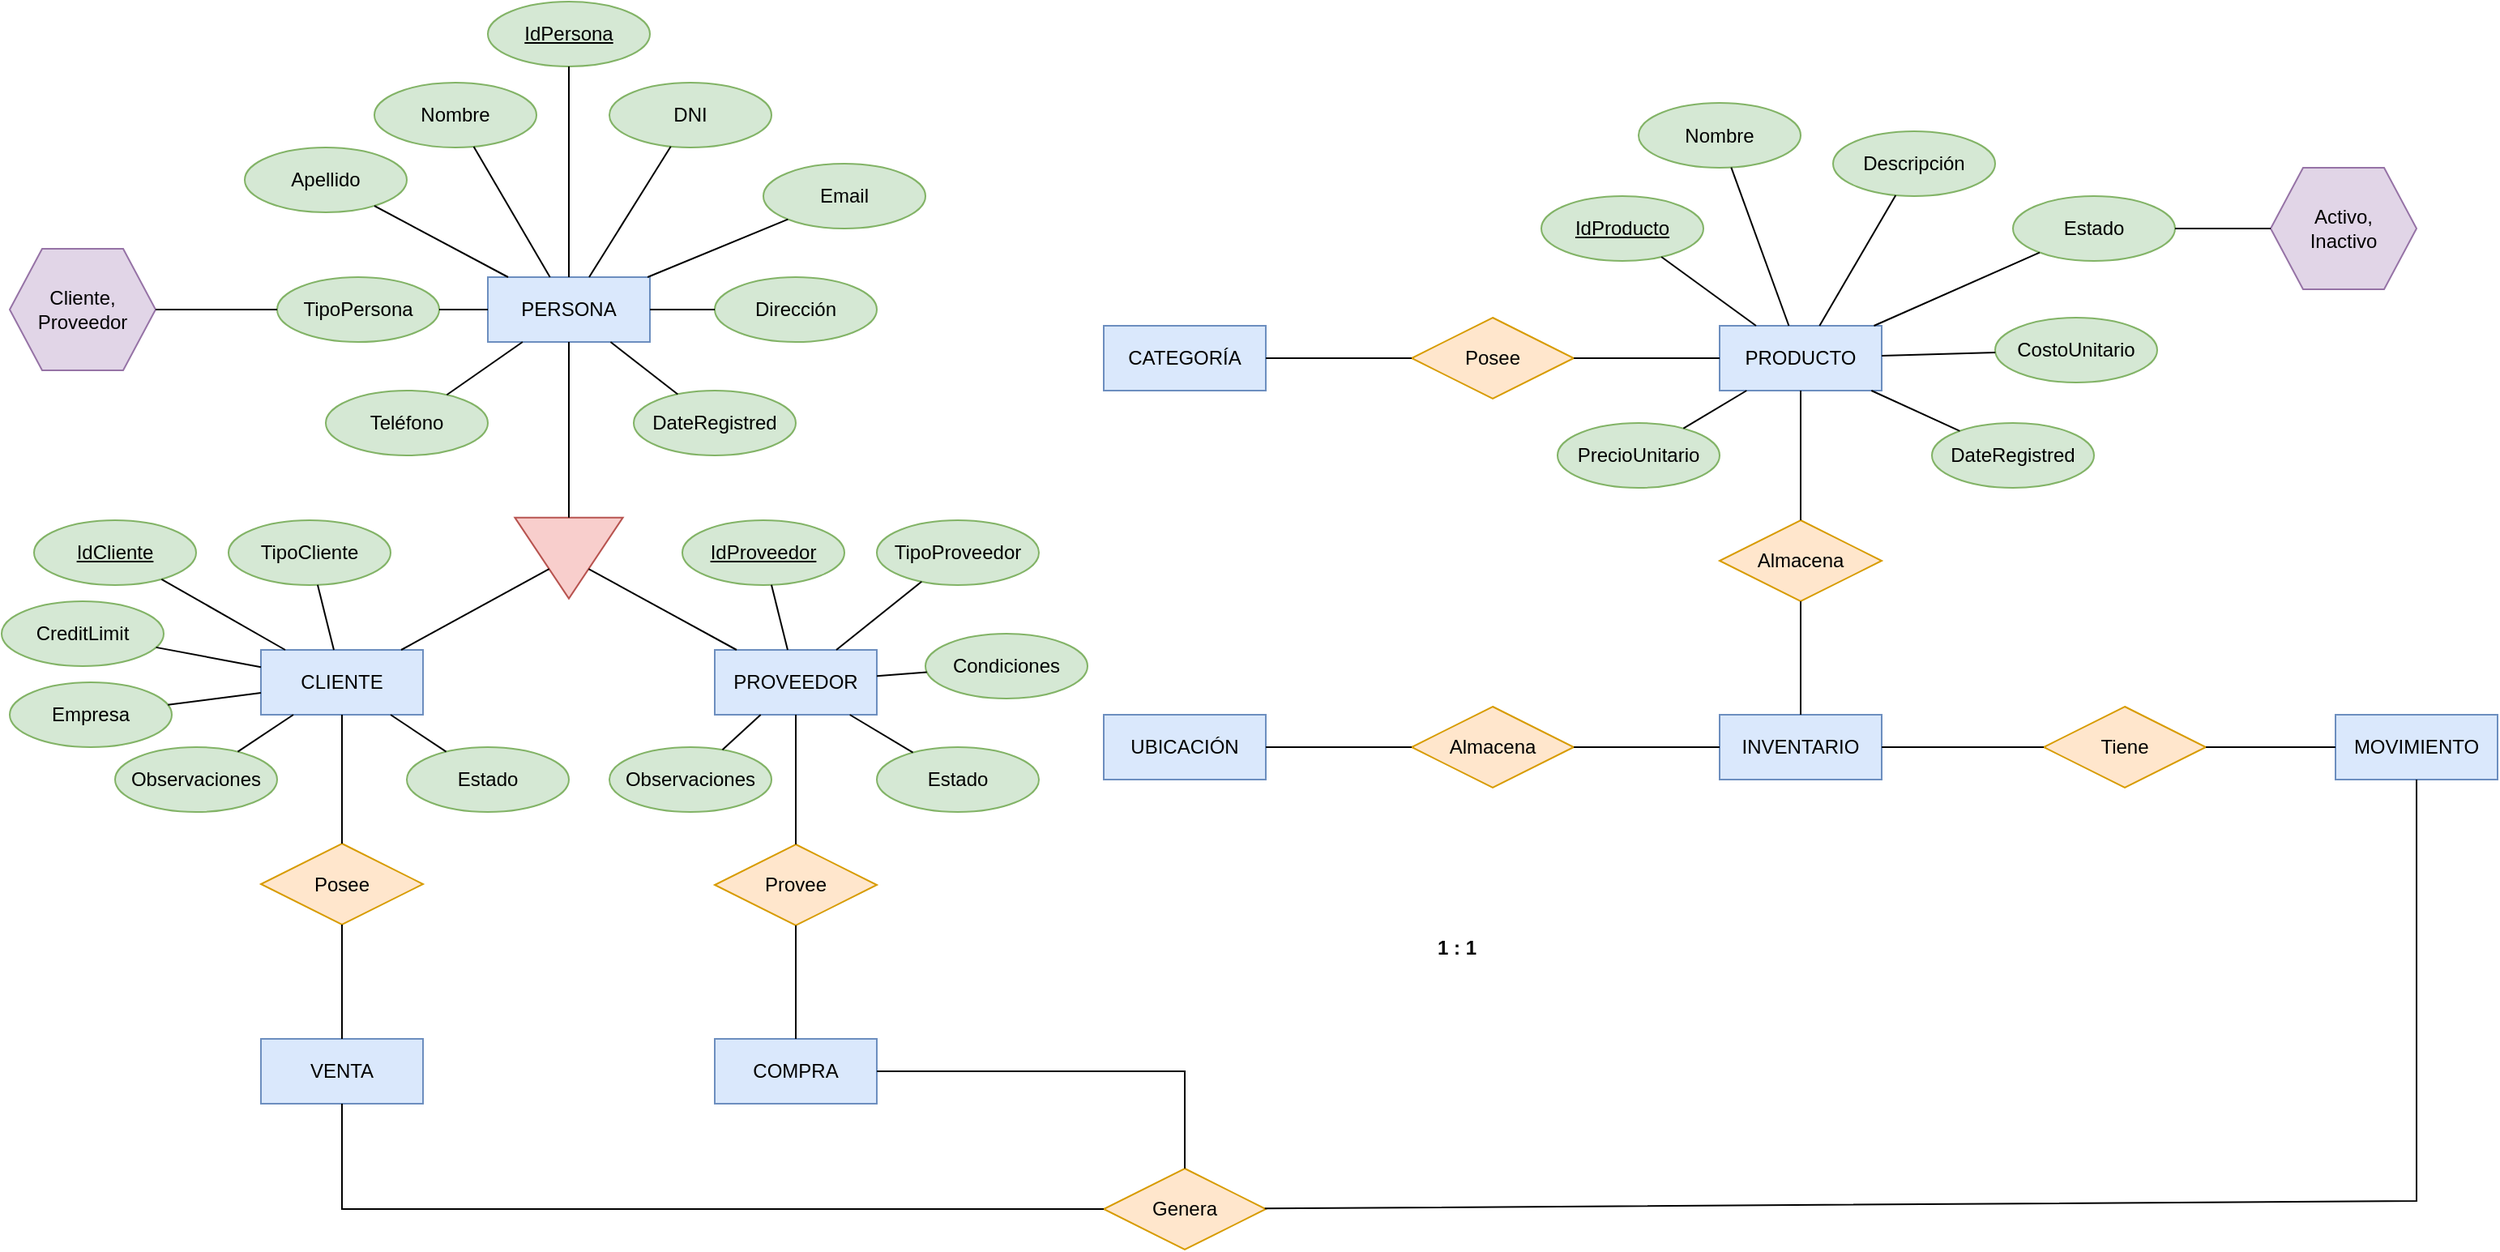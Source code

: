 <mxfile version="26.2.14">
  <diagram name="Página-1" id="IizV0ZKITarImfJM_A5O">
    <mxGraphModel dx="982" dy="695" grid="1" gridSize="10" guides="1" tooltips="1" connect="1" arrows="1" fold="1" page="1" pageScale="1" pageWidth="827" pageHeight="1169" math="0" shadow="0">
      <root>
        <mxCell id="0" />
        <mxCell id="1" parent="0" />
        <mxCell id="AASYkf402rb6I2aHNUHm-3" value="PERSONA" style="whiteSpace=wrap;html=1;align=center;fillColor=#dae8fc;strokeColor=#6c8ebf;" parent="1" vertex="1">
          <mxGeometry x="300" y="210" width="100" height="40" as="geometry" />
        </mxCell>
        <mxCell id="AASYkf402rb6I2aHNUHm-46" value="Almacena" style="shape=rhombus;perimeter=rhombusPerimeter;whiteSpace=wrap;html=1;align=center;fillColor=#ffe6cc;strokeColor=#d79b00;" parent="1" vertex="1">
          <mxGeometry x="870" y="475" width="100" height="50" as="geometry" />
        </mxCell>
        <mxCell id="AASYkf402rb6I2aHNUHm-51" value="&lt;b&gt;1 : 1&lt;/b&gt;" style="text;strokeColor=none;fillColor=none;spacingLeft=4;spacingRight=4;overflow=hidden;rotatable=0;points=[[0,0.5],[1,0.5]];portConstraint=eastwest;fontSize=12;whiteSpace=wrap;html=1;" parent="1" vertex="1">
          <mxGeometry x="880" y="609.5" width="40" height="30" as="geometry" />
        </mxCell>
        <mxCell id="AASYkf402rb6I2aHNUHm-61" value="TipoCliente" style="ellipse;whiteSpace=wrap;html=1;align=center;fillColor=#d5e8d4;strokeColor=#82b366;" parent="1" vertex="1">
          <mxGeometry x="140" y="360" width="100" height="40" as="geometry" />
        </mxCell>
        <mxCell id="A7rjeZ72b8iRB3e_D9d8-1" value="CLIENTE" style="whiteSpace=wrap;html=1;align=center;fillColor=#dae8fc;strokeColor=#6c8ebf;" vertex="1" parent="1">
          <mxGeometry x="160" y="440" width="100" height="40" as="geometry" />
        </mxCell>
        <mxCell id="A7rjeZ72b8iRB3e_D9d8-2" value="PROVEEDOR" style="whiteSpace=wrap;html=1;align=center;fillColor=#dae8fc;strokeColor=#6c8ebf;" vertex="1" parent="1">
          <mxGeometry x="440" y="440" width="100" height="40" as="geometry" />
        </mxCell>
        <mxCell id="A7rjeZ72b8iRB3e_D9d8-3" value="PRODUCTO" style="whiteSpace=wrap;html=1;align=center;fillColor=#dae8fc;strokeColor=#6c8ebf;" vertex="1" parent="1">
          <mxGeometry x="1060" y="240" width="100" height="40" as="geometry" />
        </mxCell>
        <mxCell id="A7rjeZ72b8iRB3e_D9d8-4" value="INVENTARIO" style="whiteSpace=wrap;html=1;align=center;fillColor=#dae8fc;strokeColor=#6c8ebf;" vertex="1" parent="1">
          <mxGeometry x="1060" y="480" width="100" height="40" as="geometry" />
        </mxCell>
        <mxCell id="A7rjeZ72b8iRB3e_D9d8-5" value="MOVIMIENTO" style="whiteSpace=wrap;html=1;align=center;fillColor=#dae8fc;strokeColor=#6c8ebf;" vertex="1" parent="1">
          <mxGeometry x="1440" y="480" width="100" height="40" as="geometry" />
        </mxCell>
        <mxCell id="A7rjeZ72b8iRB3e_D9d8-6" value="CATEGORÍA" style="whiteSpace=wrap;html=1;align=center;fillColor=#dae8fc;strokeColor=#6c8ebf;" vertex="1" parent="1">
          <mxGeometry x="680" y="240" width="100" height="40" as="geometry" />
        </mxCell>
        <mxCell id="A7rjeZ72b8iRB3e_D9d8-7" value="UBICACIÓN" style="whiteSpace=wrap;html=1;align=center;fillColor=#dae8fc;strokeColor=#6c8ebf;" vertex="1" parent="1">
          <mxGeometry x="680" y="480" width="100" height="40" as="geometry" />
        </mxCell>
        <mxCell id="A7rjeZ72b8iRB3e_D9d8-8" value="COMPRA" style="whiteSpace=wrap;html=1;align=center;fillColor=#dae8fc;strokeColor=#6c8ebf;" vertex="1" parent="1">
          <mxGeometry x="440" y="680" width="100" height="40" as="geometry" />
        </mxCell>
        <mxCell id="A7rjeZ72b8iRB3e_D9d8-9" value="VENTA" style="whiteSpace=wrap;html=1;align=center;fillColor=#dae8fc;strokeColor=#6c8ebf;" vertex="1" parent="1">
          <mxGeometry x="160" y="680" width="100" height="40" as="geometry" />
        </mxCell>
        <mxCell id="A7rjeZ72b8iRB3e_D9d8-10" value="" style="triangle;whiteSpace=wrap;html=1;rotation=90;fillColor=#f8cecc;strokeColor=#b85450;" vertex="1" parent="1">
          <mxGeometry x="325" y="350.0" width="50" height="66.67" as="geometry" />
        </mxCell>
        <mxCell id="A7rjeZ72b8iRB3e_D9d8-11" value="" style="endArrow=none;html=1;rounded=0;" edge="1" parent="1" source="AASYkf402rb6I2aHNUHm-3" target="A7rjeZ72b8iRB3e_D9d8-10">
          <mxGeometry relative="1" as="geometry">
            <mxPoint x="410" y="350" as="sourcePoint" />
            <mxPoint x="570" y="350" as="targetPoint" />
          </mxGeometry>
        </mxCell>
        <mxCell id="A7rjeZ72b8iRB3e_D9d8-12" value="" style="endArrow=none;html=1;rounded=0;" edge="1" parent="1" source="A7rjeZ72b8iRB3e_D9d8-1" target="A7rjeZ72b8iRB3e_D9d8-10">
          <mxGeometry relative="1" as="geometry">
            <mxPoint x="230" y="380" as="sourcePoint" />
            <mxPoint x="390" y="380" as="targetPoint" />
          </mxGeometry>
        </mxCell>
        <mxCell id="A7rjeZ72b8iRB3e_D9d8-13" value="" style="endArrow=none;html=1;rounded=0;" edge="1" parent="1" source="A7rjeZ72b8iRB3e_D9d8-10" target="A7rjeZ72b8iRB3e_D9d8-2">
          <mxGeometry relative="1" as="geometry">
            <mxPoint x="390" y="450" as="sourcePoint" />
            <mxPoint x="550" y="450" as="targetPoint" />
          </mxGeometry>
        </mxCell>
        <mxCell id="A7rjeZ72b8iRB3e_D9d8-14" value="Posee" style="shape=rhombus;perimeter=rhombusPerimeter;whiteSpace=wrap;html=1;align=center;fillColor=#ffe6cc;strokeColor=#d79b00;" vertex="1" parent="1">
          <mxGeometry x="160" y="559.5" width="100" height="50" as="geometry" />
        </mxCell>
        <mxCell id="A7rjeZ72b8iRB3e_D9d8-15" value="" style="endArrow=none;html=1;rounded=0;" edge="1" parent="1" source="A7rjeZ72b8iRB3e_D9d8-1" target="A7rjeZ72b8iRB3e_D9d8-14">
          <mxGeometry relative="1" as="geometry">
            <mxPoint x="210" y="520" as="sourcePoint" />
            <mxPoint x="370" y="520" as="targetPoint" />
          </mxGeometry>
        </mxCell>
        <mxCell id="A7rjeZ72b8iRB3e_D9d8-16" value="" style="endArrow=none;html=1;rounded=0;" edge="1" parent="1" source="A7rjeZ72b8iRB3e_D9d8-14" target="A7rjeZ72b8iRB3e_D9d8-9">
          <mxGeometry relative="1" as="geometry">
            <mxPoint x="400" y="540" as="sourcePoint" />
            <mxPoint x="560" y="540" as="targetPoint" />
          </mxGeometry>
        </mxCell>
        <mxCell id="A7rjeZ72b8iRB3e_D9d8-17" value="Provee" style="shape=rhombus;perimeter=rhombusPerimeter;whiteSpace=wrap;html=1;align=center;fillColor=#ffe6cc;strokeColor=#d79b00;" vertex="1" parent="1">
          <mxGeometry x="440" y="560" width="100" height="50" as="geometry" />
        </mxCell>
        <mxCell id="A7rjeZ72b8iRB3e_D9d8-18" value="" style="endArrow=none;html=1;rounded=0;" edge="1" parent="1" source="A7rjeZ72b8iRB3e_D9d8-2" target="A7rjeZ72b8iRB3e_D9d8-17">
          <mxGeometry relative="1" as="geometry">
            <mxPoint x="490" y="510" as="sourcePoint" />
            <mxPoint x="650" y="510" as="targetPoint" />
          </mxGeometry>
        </mxCell>
        <mxCell id="A7rjeZ72b8iRB3e_D9d8-19" value="" style="endArrow=none;html=1;rounded=0;" edge="1" parent="1" source="A7rjeZ72b8iRB3e_D9d8-17" target="A7rjeZ72b8iRB3e_D9d8-8">
          <mxGeometry relative="1" as="geometry">
            <mxPoint x="610" y="620" as="sourcePoint" />
            <mxPoint x="770" y="620" as="targetPoint" />
          </mxGeometry>
        </mxCell>
        <mxCell id="A7rjeZ72b8iRB3e_D9d8-20" value="Posee" style="shape=rhombus;perimeter=rhombusPerimeter;whiteSpace=wrap;html=1;align=center;fillColor=#ffe6cc;strokeColor=#d79b00;" vertex="1" parent="1">
          <mxGeometry x="870" y="235" width="100" height="50" as="geometry" />
        </mxCell>
        <mxCell id="A7rjeZ72b8iRB3e_D9d8-21" value="" style="endArrow=none;html=1;rounded=0;" edge="1" parent="1" source="A7rjeZ72b8iRB3e_D9d8-6" target="A7rjeZ72b8iRB3e_D9d8-20">
          <mxGeometry relative="1" as="geometry">
            <mxPoint x="770" y="340" as="sourcePoint" />
            <mxPoint x="930" y="340" as="targetPoint" />
          </mxGeometry>
        </mxCell>
        <mxCell id="A7rjeZ72b8iRB3e_D9d8-22" value="" style="endArrow=none;html=1;rounded=0;" edge="1" parent="1" source="A7rjeZ72b8iRB3e_D9d8-20" target="A7rjeZ72b8iRB3e_D9d8-3">
          <mxGeometry relative="1" as="geometry">
            <mxPoint x="920" y="560" as="sourcePoint" />
            <mxPoint x="1080" y="560" as="targetPoint" />
          </mxGeometry>
        </mxCell>
        <mxCell id="A7rjeZ72b8iRB3e_D9d8-23" value="Almacena" style="shape=rhombus;perimeter=rhombusPerimeter;whiteSpace=wrap;html=1;align=center;fillColor=#ffe6cc;strokeColor=#d79b00;" vertex="1" parent="1">
          <mxGeometry x="1060" y="360" width="100" height="50" as="geometry" />
        </mxCell>
        <mxCell id="A7rjeZ72b8iRB3e_D9d8-24" value="" style="endArrow=none;html=1;rounded=0;" edge="1" parent="1" source="A7rjeZ72b8iRB3e_D9d8-3" target="A7rjeZ72b8iRB3e_D9d8-23">
          <mxGeometry relative="1" as="geometry">
            <mxPoint x="1120" y="310" as="sourcePoint" />
            <mxPoint x="1280" y="310" as="targetPoint" />
          </mxGeometry>
        </mxCell>
        <mxCell id="A7rjeZ72b8iRB3e_D9d8-25" value="" style="endArrow=none;html=1;rounded=0;" edge="1" parent="1" source="A7rjeZ72b8iRB3e_D9d8-23" target="A7rjeZ72b8iRB3e_D9d8-4">
          <mxGeometry relative="1" as="geometry">
            <mxPoint x="1110" y="440" as="sourcePoint" />
            <mxPoint x="1270" y="440" as="targetPoint" />
          </mxGeometry>
        </mxCell>
        <mxCell id="A7rjeZ72b8iRB3e_D9d8-26" value="Tiene" style="shape=rhombus;perimeter=rhombusPerimeter;whiteSpace=wrap;html=1;align=center;fillColor=#ffe6cc;strokeColor=#d79b00;" vertex="1" parent="1">
          <mxGeometry x="1260" y="475" width="100" height="50" as="geometry" />
        </mxCell>
        <mxCell id="A7rjeZ72b8iRB3e_D9d8-27" value="" style="endArrow=none;html=1;rounded=0;" edge="1" parent="1" source="A7rjeZ72b8iRB3e_D9d8-4" target="A7rjeZ72b8iRB3e_D9d8-26">
          <mxGeometry relative="1" as="geometry">
            <mxPoint x="1180" y="560" as="sourcePoint" />
            <mxPoint x="1340" y="560" as="targetPoint" />
          </mxGeometry>
        </mxCell>
        <mxCell id="A7rjeZ72b8iRB3e_D9d8-28" value="" style="endArrow=none;html=1;rounded=0;" edge="1" parent="1" source="A7rjeZ72b8iRB3e_D9d8-26" target="A7rjeZ72b8iRB3e_D9d8-5">
          <mxGeometry relative="1" as="geometry">
            <mxPoint x="1310" y="590" as="sourcePoint" />
            <mxPoint x="1470" y="590" as="targetPoint" />
          </mxGeometry>
        </mxCell>
        <mxCell id="A7rjeZ72b8iRB3e_D9d8-29" value="Genera" style="shape=rhombus;perimeter=rhombusPerimeter;whiteSpace=wrap;html=1;align=center;fillColor=#ffe6cc;strokeColor=#d79b00;" vertex="1" parent="1">
          <mxGeometry x="680" y="760" width="100" height="50" as="geometry" />
        </mxCell>
        <mxCell id="A7rjeZ72b8iRB3e_D9d8-30" value="" style="endArrow=none;html=1;rounded=0;" edge="1" parent="1" source="A7rjeZ72b8iRB3e_D9d8-9" target="A7rjeZ72b8iRB3e_D9d8-29">
          <mxGeometry relative="1" as="geometry">
            <mxPoint x="410" y="800" as="sourcePoint" />
            <mxPoint x="570" y="800" as="targetPoint" />
            <Array as="points">
              <mxPoint x="210" y="785" />
            </Array>
          </mxGeometry>
        </mxCell>
        <mxCell id="A7rjeZ72b8iRB3e_D9d8-31" value="" style="endArrow=none;html=1;rounded=0;" edge="1" parent="1" source="A7rjeZ72b8iRB3e_D9d8-29" target="A7rjeZ72b8iRB3e_D9d8-5">
          <mxGeometry relative="1" as="geometry">
            <mxPoint x="1040" y="810" as="sourcePoint" />
            <mxPoint x="1200" y="810" as="targetPoint" />
            <Array as="points">
              <mxPoint x="1490" y="780" />
            </Array>
          </mxGeometry>
        </mxCell>
        <mxCell id="A7rjeZ72b8iRB3e_D9d8-32" value="" style="endArrow=none;html=1;rounded=0;" edge="1" parent="1" source="A7rjeZ72b8iRB3e_D9d8-8" target="A7rjeZ72b8iRB3e_D9d8-29">
          <mxGeometry relative="1" as="geometry">
            <mxPoint x="590" y="700" as="sourcePoint" />
            <mxPoint x="750" y="700" as="targetPoint" />
            <Array as="points">
              <mxPoint x="730" y="700" />
            </Array>
          </mxGeometry>
        </mxCell>
        <mxCell id="A7rjeZ72b8iRB3e_D9d8-33" value="" style="endArrow=none;html=1;rounded=0;" edge="1" parent="1" source="A7rjeZ72b8iRB3e_D9d8-7" target="AASYkf402rb6I2aHNUHm-46">
          <mxGeometry relative="1" as="geometry">
            <mxPoint x="920" y="640" as="sourcePoint" />
            <mxPoint x="1080" y="640" as="targetPoint" />
          </mxGeometry>
        </mxCell>
        <mxCell id="A7rjeZ72b8iRB3e_D9d8-34" value="" style="endArrow=none;html=1;rounded=0;" edge="1" parent="1" source="AASYkf402rb6I2aHNUHm-46" target="A7rjeZ72b8iRB3e_D9d8-4">
          <mxGeometry relative="1" as="geometry">
            <mxPoint x="970" y="590" as="sourcePoint" />
            <mxPoint x="1130" y="590" as="targetPoint" />
          </mxGeometry>
        </mxCell>
        <mxCell id="A7rjeZ72b8iRB3e_D9d8-35" value="IdPersona" style="ellipse;whiteSpace=wrap;html=1;align=center;fontStyle=4;fillColor=#d5e8d4;strokeColor=#82b366;" vertex="1" parent="1">
          <mxGeometry x="300" y="40" width="100" height="40" as="geometry" />
        </mxCell>
        <mxCell id="A7rjeZ72b8iRB3e_D9d8-36" value="Nombre" style="ellipse;whiteSpace=wrap;html=1;align=center;fillColor=#d5e8d4;strokeColor=#82b366;" vertex="1" parent="1">
          <mxGeometry x="230" y="90" width="100" height="40" as="geometry" />
        </mxCell>
        <mxCell id="A7rjeZ72b8iRB3e_D9d8-37" value="Apellido" style="ellipse;whiteSpace=wrap;html=1;align=center;fillColor=#d5e8d4;strokeColor=#82b366;" vertex="1" parent="1">
          <mxGeometry x="150" y="130" width="100" height="40" as="geometry" />
        </mxCell>
        <mxCell id="A7rjeZ72b8iRB3e_D9d8-38" value="DNI" style="ellipse;whiteSpace=wrap;html=1;align=center;fillColor=#d5e8d4;strokeColor=#82b366;" vertex="1" parent="1">
          <mxGeometry x="375" y="90" width="100" height="40" as="geometry" />
        </mxCell>
        <mxCell id="A7rjeZ72b8iRB3e_D9d8-39" value="Email" style="ellipse;whiteSpace=wrap;html=1;align=center;fillColor=#d5e8d4;strokeColor=#82b366;" vertex="1" parent="1">
          <mxGeometry x="470" y="140" width="100" height="40" as="geometry" />
        </mxCell>
        <mxCell id="A7rjeZ72b8iRB3e_D9d8-40" value="Teléfono" style="ellipse;whiteSpace=wrap;html=1;align=center;fillColor=#d5e8d4;strokeColor=#82b366;" vertex="1" parent="1">
          <mxGeometry x="200" y="280" width="100" height="40" as="geometry" />
        </mxCell>
        <mxCell id="A7rjeZ72b8iRB3e_D9d8-41" value="Dirección" style="ellipse;whiteSpace=wrap;html=1;align=center;fillColor=#d5e8d4;strokeColor=#82b366;" vertex="1" parent="1">
          <mxGeometry x="440" y="210" width="100" height="40" as="geometry" />
        </mxCell>
        <mxCell id="A7rjeZ72b8iRB3e_D9d8-42" value="DateRegistred" style="ellipse;whiteSpace=wrap;html=1;align=center;fillColor=#d5e8d4;strokeColor=#82b366;" vertex="1" parent="1">
          <mxGeometry x="390" y="280" width="100" height="40" as="geometry" />
        </mxCell>
        <mxCell id="A7rjeZ72b8iRB3e_D9d8-45" value="TipoPersona" style="ellipse;whiteSpace=wrap;html=1;align=center;fillColor=#d5e8d4;strokeColor=#82b366;" vertex="1" parent="1">
          <mxGeometry x="170" y="210" width="100" height="40" as="geometry" />
        </mxCell>
        <mxCell id="A7rjeZ72b8iRB3e_D9d8-46" value="" style="endArrow=none;html=1;rounded=0;" edge="1" parent="1" source="AASYkf402rb6I2aHNUHm-3" target="A7rjeZ72b8iRB3e_D9d8-35">
          <mxGeometry relative="1" as="geometry">
            <mxPoint x="320" y="120" as="sourcePoint" />
            <mxPoint x="480" y="120" as="targetPoint" />
          </mxGeometry>
        </mxCell>
        <mxCell id="A7rjeZ72b8iRB3e_D9d8-47" value="" style="endArrow=none;html=1;rounded=0;" edge="1" parent="1" source="A7rjeZ72b8iRB3e_D9d8-36" target="AASYkf402rb6I2aHNUHm-3">
          <mxGeometry relative="1" as="geometry">
            <mxPoint x="260" y="120" as="sourcePoint" />
            <mxPoint x="420" y="120" as="targetPoint" />
          </mxGeometry>
        </mxCell>
        <mxCell id="A7rjeZ72b8iRB3e_D9d8-48" value="" style="endArrow=none;html=1;rounded=0;" edge="1" parent="1" source="A7rjeZ72b8iRB3e_D9d8-37" target="AASYkf402rb6I2aHNUHm-3">
          <mxGeometry relative="1" as="geometry">
            <mxPoint x="240" y="180" as="sourcePoint" />
            <mxPoint x="400" y="180" as="targetPoint" />
          </mxGeometry>
        </mxCell>
        <mxCell id="A7rjeZ72b8iRB3e_D9d8-49" value="" style="endArrow=none;html=1;rounded=0;" edge="1" parent="1" source="A7rjeZ72b8iRB3e_D9d8-40" target="AASYkf402rb6I2aHNUHm-3">
          <mxGeometry relative="1" as="geometry">
            <mxPoint x="160" y="210" as="sourcePoint" />
            <mxPoint x="320" y="210" as="targetPoint" />
          </mxGeometry>
        </mxCell>
        <mxCell id="A7rjeZ72b8iRB3e_D9d8-50" value="" style="endArrow=none;html=1;rounded=0;" edge="1" parent="1" source="A7rjeZ72b8iRB3e_D9d8-45" target="AASYkf402rb6I2aHNUHm-3">
          <mxGeometry relative="1" as="geometry">
            <mxPoint x="310" y="300" as="sourcePoint" />
            <mxPoint x="470" y="300" as="targetPoint" />
          </mxGeometry>
        </mxCell>
        <mxCell id="A7rjeZ72b8iRB3e_D9d8-51" value="" style="endArrow=none;html=1;rounded=0;" edge="1" parent="1" source="AASYkf402rb6I2aHNUHm-3" target="A7rjeZ72b8iRB3e_D9d8-38">
          <mxGeometry relative="1" as="geometry">
            <mxPoint x="400" y="170" as="sourcePoint" />
            <mxPoint x="560" y="170" as="targetPoint" />
          </mxGeometry>
        </mxCell>
        <mxCell id="A7rjeZ72b8iRB3e_D9d8-52" value="" style="endArrow=none;html=1;rounded=0;" edge="1" parent="1" source="AASYkf402rb6I2aHNUHm-3" target="A7rjeZ72b8iRB3e_D9d8-39">
          <mxGeometry relative="1" as="geometry">
            <mxPoint x="420" y="190" as="sourcePoint" />
            <mxPoint x="580" y="190" as="targetPoint" />
          </mxGeometry>
        </mxCell>
        <mxCell id="A7rjeZ72b8iRB3e_D9d8-53" value="" style="endArrow=none;html=1;rounded=0;" edge="1" parent="1" source="AASYkf402rb6I2aHNUHm-3" target="A7rjeZ72b8iRB3e_D9d8-41">
          <mxGeometry relative="1" as="geometry">
            <mxPoint x="460" y="250" as="sourcePoint" />
            <mxPoint x="620" y="250" as="targetPoint" />
          </mxGeometry>
        </mxCell>
        <mxCell id="A7rjeZ72b8iRB3e_D9d8-54" value="" style="endArrow=none;html=1;rounded=0;" edge="1" parent="1" source="AASYkf402rb6I2aHNUHm-3" target="A7rjeZ72b8iRB3e_D9d8-42">
          <mxGeometry relative="1" as="geometry">
            <mxPoint x="390" y="280" as="sourcePoint" />
            <mxPoint x="550" y="280" as="targetPoint" />
          </mxGeometry>
        </mxCell>
        <mxCell id="A7rjeZ72b8iRB3e_D9d8-55" value="IdCliente" style="ellipse;whiteSpace=wrap;html=1;align=center;fontStyle=4;fillColor=#d5e8d4;strokeColor=#82b366;" vertex="1" parent="1">
          <mxGeometry x="20" y="360" width="100" height="40" as="geometry" />
        </mxCell>
        <mxCell id="A7rjeZ72b8iRB3e_D9d8-57" value="Cliente,&lt;div&gt;Proveedor&lt;/div&gt;" style="shape=hexagon;perimeter=hexagonPerimeter2;whiteSpace=wrap;html=1;fixedSize=1;fillColor=#e1d5e7;strokeColor=#9673a6;" vertex="1" parent="1">
          <mxGeometry x="5" y="192.5" width="90" height="75" as="geometry" />
        </mxCell>
        <mxCell id="A7rjeZ72b8iRB3e_D9d8-58" value="" style="endArrow=none;html=1;rounded=0;" edge="1" parent="1" source="A7rjeZ72b8iRB3e_D9d8-57" target="A7rjeZ72b8iRB3e_D9d8-45">
          <mxGeometry relative="1" as="geometry">
            <mxPoint x="100" y="280" as="sourcePoint" />
            <mxPoint x="260" y="280" as="targetPoint" />
          </mxGeometry>
        </mxCell>
        <mxCell id="A7rjeZ72b8iRB3e_D9d8-59" value="CreditLimit" style="ellipse;whiteSpace=wrap;html=1;align=center;fillColor=#d5e8d4;strokeColor=#82b366;" vertex="1" parent="1">
          <mxGeometry y="410" width="100" height="40" as="geometry" />
        </mxCell>
        <mxCell id="A7rjeZ72b8iRB3e_D9d8-60" value="Empresa" style="ellipse;whiteSpace=wrap;html=1;align=center;fillColor=#d5e8d4;strokeColor=#82b366;" vertex="1" parent="1">
          <mxGeometry x="5" y="460" width="100" height="40" as="geometry" />
        </mxCell>
        <mxCell id="A7rjeZ72b8iRB3e_D9d8-61" value="" style="endArrow=none;html=1;rounded=0;" edge="1" parent="1" source="AASYkf402rb6I2aHNUHm-61" target="A7rjeZ72b8iRB3e_D9d8-1">
          <mxGeometry relative="1" as="geometry">
            <mxPoint x="230" y="400" as="sourcePoint" />
            <mxPoint x="390" y="400" as="targetPoint" />
          </mxGeometry>
        </mxCell>
        <mxCell id="A7rjeZ72b8iRB3e_D9d8-62" value="" style="endArrow=none;html=1;rounded=0;" edge="1" parent="1" source="A7rjeZ72b8iRB3e_D9d8-55" target="A7rjeZ72b8iRB3e_D9d8-1">
          <mxGeometry relative="1" as="geometry">
            <mxPoint x="70" y="470" as="sourcePoint" />
            <mxPoint x="230" y="470" as="targetPoint" />
          </mxGeometry>
        </mxCell>
        <mxCell id="A7rjeZ72b8iRB3e_D9d8-63" value="" style="endArrow=none;html=1;rounded=0;" edge="1" parent="1" source="A7rjeZ72b8iRB3e_D9d8-59" target="A7rjeZ72b8iRB3e_D9d8-1">
          <mxGeometry relative="1" as="geometry">
            <mxPoint x="170" y="510" as="sourcePoint" />
            <mxPoint x="330" y="510" as="targetPoint" />
          </mxGeometry>
        </mxCell>
        <mxCell id="A7rjeZ72b8iRB3e_D9d8-64" value="" style="endArrow=none;html=1;rounded=0;" edge="1" parent="1" source="A7rjeZ72b8iRB3e_D9d8-60" target="A7rjeZ72b8iRB3e_D9d8-1">
          <mxGeometry relative="1" as="geometry">
            <mxPoint x="140" y="520" as="sourcePoint" />
            <mxPoint x="300" y="520" as="targetPoint" />
          </mxGeometry>
        </mxCell>
        <mxCell id="A7rjeZ72b8iRB3e_D9d8-65" value="Estado" style="ellipse;whiteSpace=wrap;html=1;align=center;fillColor=#d5e8d4;strokeColor=#82b366;" vertex="1" parent="1">
          <mxGeometry x="250" y="500" width="100" height="40" as="geometry" />
        </mxCell>
        <mxCell id="A7rjeZ72b8iRB3e_D9d8-66" value="" style="endArrow=none;html=1;rounded=0;" edge="1" parent="1" source="A7rjeZ72b8iRB3e_D9d8-1" target="A7rjeZ72b8iRB3e_D9d8-65">
          <mxGeometry relative="1" as="geometry">
            <mxPoint x="310" y="550" as="sourcePoint" />
            <mxPoint x="470" y="550" as="targetPoint" />
          </mxGeometry>
        </mxCell>
        <mxCell id="A7rjeZ72b8iRB3e_D9d8-69" value="Observaciones" style="ellipse;whiteSpace=wrap;html=1;align=center;fillColor=#d5e8d4;strokeColor=#82b366;" vertex="1" parent="1">
          <mxGeometry x="70" y="500" width="100" height="40" as="geometry" />
        </mxCell>
        <mxCell id="A7rjeZ72b8iRB3e_D9d8-70" value="" style="endArrow=none;html=1;rounded=0;" edge="1" parent="1" source="A7rjeZ72b8iRB3e_D9d8-69" target="A7rjeZ72b8iRB3e_D9d8-1">
          <mxGeometry relative="1" as="geometry">
            <mxPoint x="160" y="520" as="sourcePoint" />
            <mxPoint x="320" y="520" as="targetPoint" />
          </mxGeometry>
        </mxCell>
        <mxCell id="A7rjeZ72b8iRB3e_D9d8-71" value="IdProveedor" style="ellipse;whiteSpace=wrap;html=1;align=center;fontStyle=4;fillColor=#d5e8d4;strokeColor=#82b366;" vertex="1" parent="1">
          <mxGeometry x="420" y="360" width="100" height="40" as="geometry" />
        </mxCell>
        <mxCell id="A7rjeZ72b8iRB3e_D9d8-72" value="TipoProveedor" style="ellipse;whiteSpace=wrap;html=1;align=center;fillColor=#d5e8d4;strokeColor=#82b366;" vertex="1" parent="1">
          <mxGeometry x="540" y="360" width="100" height="40" as="geometry" />
        </mxCell>
        <mxCell id="A7rjeZ72b8iRB3e_D9d8-73" value="Condiciones" style="ellipse;whiteSpace=wrap;html=1;align=center;fillColor=#d5e8d4;strokeColor=#82b366;" vertex="1" parent="1">
          <mxGeometry x="570" y="430" width="100" height="40" as="geometry" />
        </mxCell>
        <mxCell id="A7rjeZ72b8iRB3e_D9d8-74" value="Estado" style="ellipse;whiteSpace=wrap;html=1;align=center;fillColor=#d5e8d4;strokeColor=#82b366;" vertex="1" parent="1">
          <mxGeometry x="540" y="500" width="100" height="40" as="geometry" />
        </mxCell>
        <mxCell id="A7rjeZ72b8iRB3e_D9d8-75" value="Observaciones" style="ellipse;whiteSpace=wrap;html=1;align=center;fillColor=#d5e8d4;strokeColor=#82b366;" vertex="1" parent="1">
          <mxGeometry x="375" y="500" width="100" height="40" as="geometry" />
        </mxCell>
        <mxCell id="A7rjeZ72b8iRB3e_D9d8-76" value="" style="endArrow=none;html=1;rounded=0;" edge="1" parent="1" source="A7rjeZ72b8iRB3e_D9d8-75" target="A7rjeZ72b8iRB3e_D9d8-2">
          <mxGeometry relative="1" as="geometry">
            <mxPoint x="430" y="580" as="sourcePoint" />
            <mxPoint x="590" y="580" as="targetPoint" />
          </mxGeometry>
        </mxCell>
        <mxCell id="A7rjeZ72b8iRB3e_D9d8-77" value="" style="endArrow=none;html=1;rounded=0;" edge="1" parent="1" source="A7rjeZ72b8iRB3e_D9d8-2" target="A7rjeZ72b8iRB3e_D9d8-74">
          <mxGeometry relative="1" as="geometry">
            <mxPoint x="600" y="570" as="sourcePoint" />
            <mxPoint x="760" y="570" as="targetPoint" />
          </mxGeometry>
        </mxCell>
        <mxCell id="A7rjeZ72b8iRB3e_D9d8-78" value="" style="endArrow=none;html=1;rounded=0;" edge="1" parent="1" source="A7rjeZ72b8iRB3e_D9d8-2" target="A7rjeZ72b8iRB3e_D9d8-71">
          <mxGeometry relative="1" as="geometry">
            <mxPoint x="520" y="420" as="sourcePoint" />
            <mxPoint x="680" y="420" as="targetPoint" />
          </mxGeometry>
        </mxCell>
        <mxCell id="A7rjeZ72b8iRB3e_D9d8-79" value="" style="endArrow=none;html=1;rounded=0;" edge="1" parent="1" source="A7rjeZ72b8iRB3e_D9d8-2" target="A7rjeZ72b8iRB3e_D9d8-72">
          <mxGeometry relative="1" as="geometry">
            <mxPoint x="530" y="420" as="sourcePoint" />
            <mxPoint x="690" y="420" as="targetPoint" />
          </mxGeometry>
        </mxCell>
        <mxCell id="A7rjeZ72b8iRB3e_D9d8-80" value="" style="endArrow=none;html=1;rounded=0;" edge="1" parent="1" source="A7rjeZ72b8iRB3e_D9d8-2" target="A7rjeZ72b8iRB3e_D9d8-73">
          <mxGeometry relative="1" as="geometry">
            <mxPoint x="590" y="480" as="sourcePoint" />
            <mxPoint x="750" y="480" as="targetPoint" />
          </mxGeometry>
        </mxCell>
        <mxCell id="A7rjeZ72b8iRB3e_D9d8-81" value="IdProducto" style="ellipse;whiteSpace=wrap;html=1;align=center;fontStyle=4;fillColor=#d5e8d4;strokeColor=#82b366;" vertex="1" parent="1">
          <mxGeometry x="950" y="160" width="100" height="40" as="geometry" />
        </mxCell>
        <mxCell id="A7rjeZ72b8iRB3e_D9d8-82" value="Nombre" style="ellipse;whiteSpace=wrap;html=1;align=center;fillColor=#d5e8d4;strokeColor=#82b366;" vertex="1" parent="1">
          <mxGeometry x="1010" y="102.5" width="100" height="40" as="geometry" />
        </mxCell>
        <mxCell id="A7rjeZ72b8iRB3e_D9d8-85" value="Descripción" style="ellipse;whiteSpace=wrap;html=1;align=center;fillColor=#d5e8d4;strokeColor=#82b366;" vertex="1" parent="1">
          <mxGeometry x="1130" y="120" width="100" height="40" as="geometry" />
        </mxCell>
        <mxCell id="A7rjeZ72b8iRB3e_D9d8-86" value="PrecioUnitario" style="ellipse;whiteSpace=wrap;html=1;align=center;fillColor=#d5e8d4;strokeColor=#82b366;" vertex="1" parent="1">
          <mxGeometry x="960" y="300" width="100" height="40" as="geometry" />
        </mxCell>
        <mxCell id="A7rjeZ72b8iRB3e_D9d8-87" value="CostoUnitario" style="ellipse;whiteSpace=wrap;html=1;align=center;fillColor=#d5e8d4;strokeColor=#82b366;" vertex="1" parent="1">
          <mxGeometry x="1230" y="235" width="100" height="40" as="geometry" />
        </mxCell>
        <mxCell id="A7rjeZ72b8iRB3e_D9d8-88" value="DateRegistred" style="ellipse;whiteSpace=wrap;html=1;align=center;fillColor=#d5e8d4;strokeColor=#82b366;" vertex="1" parent="1">
          <mxGeometry x="1191" y="300" width="100" height="40" as="geometry" />
        </mxCell>
        <mxCell id="A7rjeZ72b8iRB3e_D9d8-89" value="" style="endArrow=none;html=1;rounded=0;" edge="1" parent="1" source="A7rjeZ72b8iRB3e_D9d8-81" target="A7rjeZ72b8iRB3e_D9d8-3">
          <mxGeometry relative="1" as="geometry">
            <mxPoint x="1150" y="170" as="sourcePoint" />
            <mxPoint x="1310" y="170" as="targetPoint" />
          </mxGeometry>
        </mxCell>
        <mxCell id="A7rjeZ72b8iRB3e_D9d8-90" value="" style="endArrow=none;html=1;rounded=0;" edge="1" parent="1" source="A7rjeZ72b8iRB3e_D9d8-82" target="A7rjeZ72b8iRB3e_D9d8-3">
          <mxGeometry relative="1" as="geometry">
            <mxPoint x="1090" y="170" as="sourcePoint" />
            <mxPoint x="1250" y="170" as="targetPoint" />
          </mxGeometry>
        </mxCell>
        <mxCell id="A7rjeZ72b8iRB3e_D9d8-91" value="Estado" style="ellipse;whiteSpace=wrap;html=1;align=center;fillColor=#d5e8d4;strokeColor=#82b366;" vertex="1" parent="1">
          <mxGeometry x="1241" y="160" width="100" height="40" as="geometry" />
        </mxCell>
        <mxCell id="A7rjeZ72b8iRB3e_D9d8-92" value="Activo,&lt;div&gt;Inactivo&lt;/div&gt;" style="shape=hexagon;perimeter=hexagonPerimeter2;whiteSpace=wrap;html=1;fixedSize=1;fillColor=#e1d5e7;strokeColor=#9673a6;" vertex="1" parent="1">
          <mxGeometry x="1400" y="142.5" width="90" height="75" as="geometry" />
        </mxCell>
        <mxCell id="A7rjeZ72b8iRB3e_D9d8-93" value="" style="endArrow=none;html=1;rounded=0;" edge="1" parent="1" source="A7rjeZ72b8iRB3e_D9d8-86" target="A7rjeZ72b8iRB3e_D9d8-3">
          <mxGeometry relative="1" as="geometry">
            <mxPoint x="1080" y="330" as="sourcePoint" />
            <mxPoint x="1240" y="330" as="targetPoint" />
          </mxGeometry>
        </mxCell>
        <mxCell id="A7rjeZ72b8iRB3e_D9d8-94" value="" style="endArrow=none;html=1;rounded=0;" edge="1" parent="1" source="A7rjeZ72b8iRB3e_D9d8-3" target="A7rjeZ72b8iRB3e_D9d8-85">
          <mxGeometry relative="1" as="geometry">
            <mxPoint x="1190" y="210" as="sourcePoint" />
            <mxPoint x="1350" y="210" as="targetPoint" />
          </mxGeometry>
        </mxCell>
        <mxCell id="A7rjeZ72b8iRB3e_D9d8-95" value="" style="endArrow=none;html=1;rounded=0;" edge="1" parent="1" source="A7rjeZ72b8iRB3e_D9d8-3" target="A7rjeZ72b8iRB3e_D9d8-91">
          <mxGeometry relative="1" as="geometry">
            <mxPoint x="1180" y="210" as="sourcePoint" />
            <mxPoint x="1340" y="210" as="targetPoint" />
          </mxGeometry>
        </mxCell>
        <mxCell id="A7rjeZ72b8iRB3e_D9d8-96" value="" style="endArrow=none;html=1;rounded=0;" edge="1" parent="1" source="A7rjeZ72b8iRB3e_D9d8-87" target="A7rjeZ72b8iRB3e_D9d8-3">
          <mxGeometry relative="1" as="geometry">
            <mxPoint x="1031" y="320" as="sourcePoint" />
            <mxPoint x="1031" y="320" as="targetPoint" />
          </mxGeometry>
        </mxCell>
        <mxCell id="A7rjeZ72b8iRB3e_D9d8-97" value="" style="endArrow=none;html=1;rounded=0;" edge="1" parent="1" source="A7rjeZ72b8iRB3e_D9d8-88" target="A7rjeZ72b8iRB3e_D9d8-3">
          <mxGeometry relative="1" as="geometry">
            <mxPoint x="1230" y="320" as="sourcePoint" />
            <mxPoint x="1390" y="320" as="targetPoint" />
          </mxGeometry>
        </mxCell>
        <mxCell id="A7rjeZ72b8iRB3e_D9d8-98" value="" style="endArrow=none;html=1;rounded=0;" edge="1" parent="1" source="A7rjeZ72b8iRB3e_D9d8-91" target="A7rjeZ72b8iRB3e_D9d8-92">
          <mxGeometry relative="1" as="geometry">
            <mxPoint x="1340" y="300" as="sourcePoint" />
            <mxPoint x="1500" y="300" as="targetPoint" />
          </mxGeometry>
        </mxCell>
      </root>
    </mxGraphModel>
  </diagram>
</mxfile>
